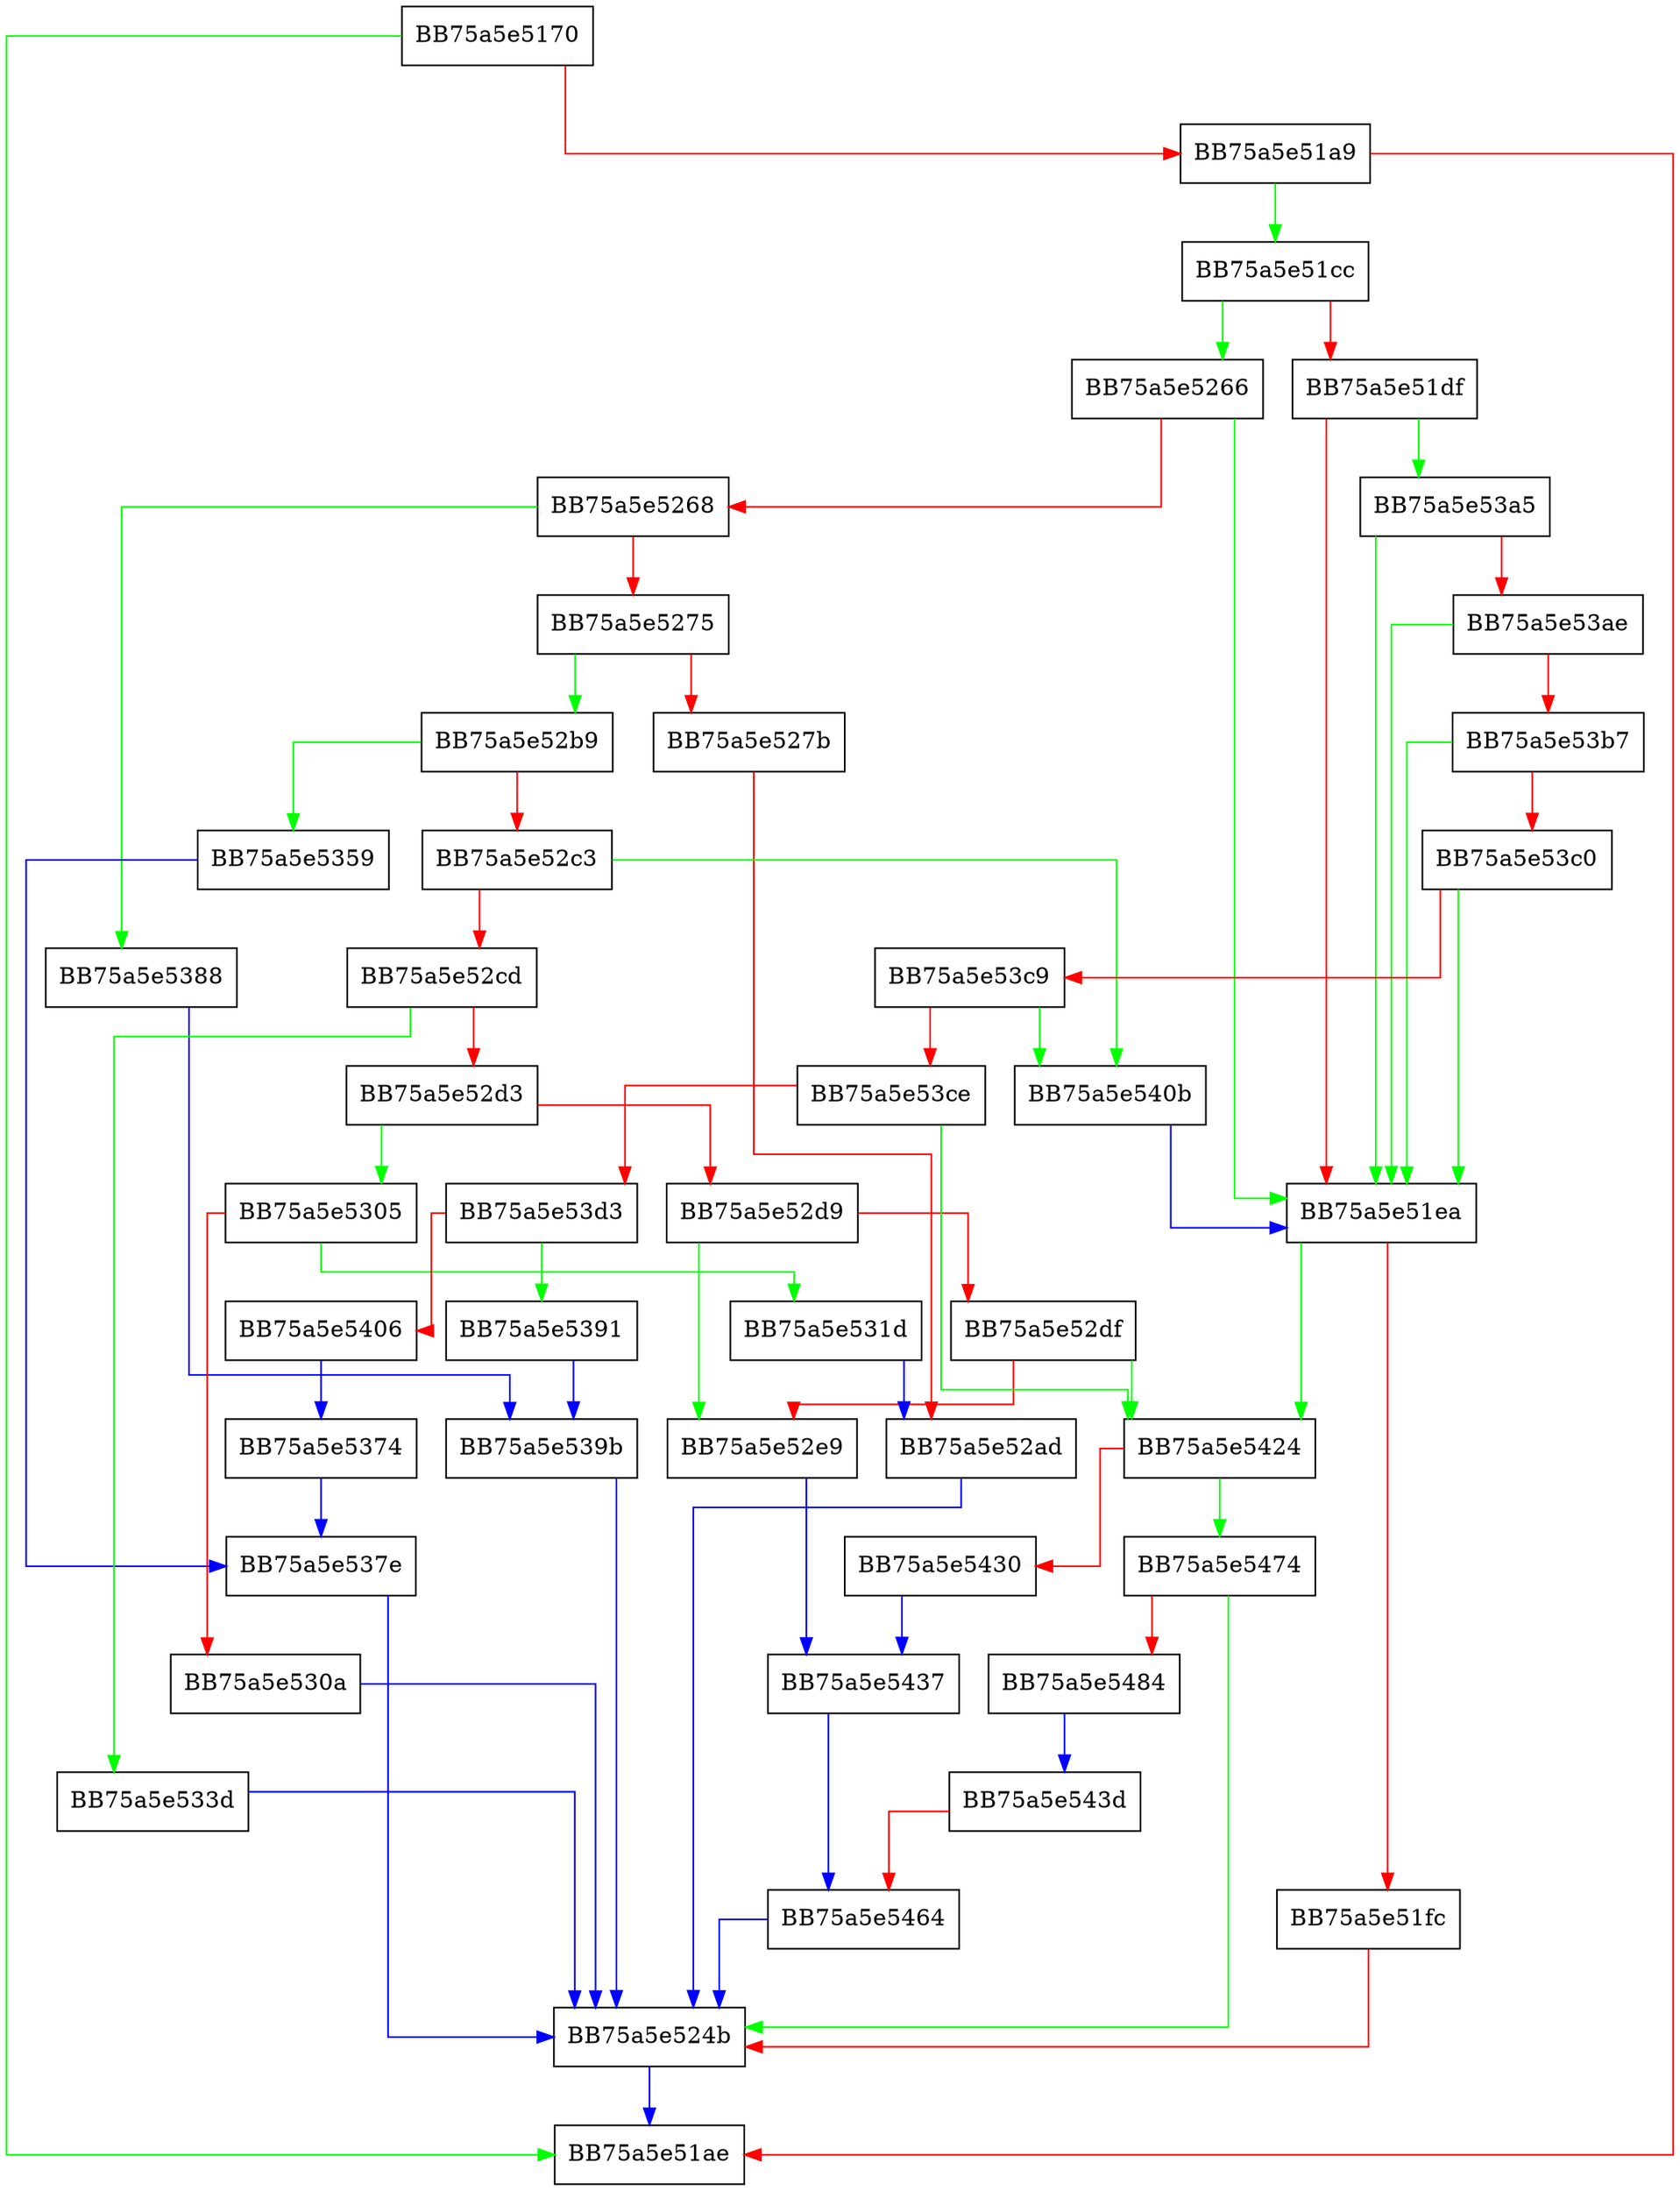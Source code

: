 digraph sqlite3ExprIfFalse {
  node [shape="box"];
  graph [splines=ortho];
  BB75a5e5170 -> BB75a5e51ae [color="green"];
  BB75a5e5170 -> BB75a5e51a9 [color="red"];
  BB75a5e51a9 -> BB75a5e51cc [color="green"];
  BB75a5e51a9 -> BB75a5e51ae [color="red"];
  BB75a5e51cc -> BB75a5e5266 [color="green"];
  BB75a5e51cc -> BB75a5e51df [color="red"];
  BB75a5e51df -> BB75a5e53a5 [color="green"];
  BB75a5e51df -> BB75a5e51ea [color="red"];
  BB75a5e51ea -> BB75a5e5424 [color="green"];
  BB75a5e51ea -> BB75a5e51fc [color="red"];
  BB75a5e51fc -> BB75a5e524b [color="red"];
  BB75a5e524b -> BB75a5e51ae [color="blue"];
  BB75a5e5266 -> BB75a5e51ea [color="green"];
  BB75a5e5266 -> BB75a5e5268 [color="red"];
  BB75a5e5268 -> BB75a5e5388 [color="green"];
  BB75a5e5268 -> BB75a5e5275 [color="red"];
  BB75a5e5275 -> BB75a5e52b9 [color="green"];
  BB75a5e5275 -> BB75a5e527b [color="red"];
  BB75a5e527b -> BB75a5e52ad [color="red"];
  BB75a5e52ad -> BB75a5e524b [color="blue"];
  BB75a5e52b9 -> BB75a5e5359 [color="green"];
  BB75a5e52b9 -> BB75a5e52c3 [color="red"];
  BB75a5e52c3 -> BB75a5e540b [color="green"];
  BB75a5e52c3 -> BB75a5e52cd [color="red"];
  BB75a5e52cd -> BB75a5e533d [color="green"];
  BB75a5e52cd -> BB75a5e52d3 [color="red"];
  BB75a5e52d3 -> BB75a5e5305 [color="green"];
  BB75a5e52d3 -> BB75a5e52d9 [color="red"];
  BB75a5e52d9 -> BB75a5e52e9 [color="green"];
  BB75a5e52d9 -> BB75a5e52df [color="red"];
  BB75a5e52df -> BB75a5e5424 [color="green"];
  BB75a5e52df -> BB75a5e52e9 [color="red"];
  BB75a5e52e9 -> BB75a5e5437 [color="blue"];
  BB75a5e5305 -> BB75a5e531d [color="green"];
  BB75a5e5305 -> BB75a5e530a [color="red"];
  BB75a5e530a -> BB75a5e524b [color="blue"];
  BB75a5e531d -> BB75a5e52ad [color="blue"];
  BB75a5e533d -> BB75a5e524b [color="blue"];
  BB75a5e5359 -> BB75a5e537e [color="blue"];
  BB75a5e5374 -> BB75a5e537e [color="blue"];
  BB75a5e537e -> BB75a5e524b [color="blue"];
  BB75a5e5388 -> BB75a5e539b [color="blue"];
  BB75a5e5391 -> BB75a5e539b [color="blue"];
  BB75a5e539b -> BB75a5e524b [color="blue"];
  BB75a5e53a5 -> BB75a5e51ea [color="green"];
  BB75a5e53a5 -> BB75a5e53ae [color="red"];
  BB75a5e53ae -> BB75a5e51ea [color="green"];
  BB75a5e53ae -> BB75a5e53b7 [color="red"];
  BB75a5e53b7 -> BB75a5e51ea [color="green"];
  BB75a5e53b7 -> BB75a5e53c0 [color="red"];
  BB75a5e53c0 -> BB75a5e51ea [color="green"];
  BB75a5e53c0 -> BB75a5e53c9 [color="red"];
  BB75a5e53c9 -> BB75a5e540b [color="green"];
  BB75a5e53c9 -> BB75a5e53ce [color="red"];
  BB75a5e53ce -> BB75a5e5424 [color="green"];
  BB75a5e53ce -> BB75a5e53d3 [color="red"];
  BB75a5e53d3 -> BB75a5e5391 [color="green"];
  BB75a5e53d3 -> BB75a5e5406 [color="red"];
  BB75a5e5406 -> BB75a5e5374 [color="blue"];
  BB75a5e540b -> BB75a5e51ea [color="blue"];
  BB75a5e5424 -> BB75a5e5474 [color="green"];
  BB75a5e5424 -> BB75a5e5430 [color="red"];
  BB75a5e5430 -> BB75a5e5437 [color="blue"];
  BB75a5e5437 -> BB75a5e5464 [color="blue"];
  BB75a5e543d -> BB75a5e5464 [color="red"];
  BB75a5e5464 -> BB75a5e524b [color="blue"];
  BB75a5e5474 -> BB75a5e524b [color="green"];
  BB75a5e5474 -> BB75a5e5484 [color="red"];
  BB75a5e5484 -> BB75a5e543d [color="blue"];
}